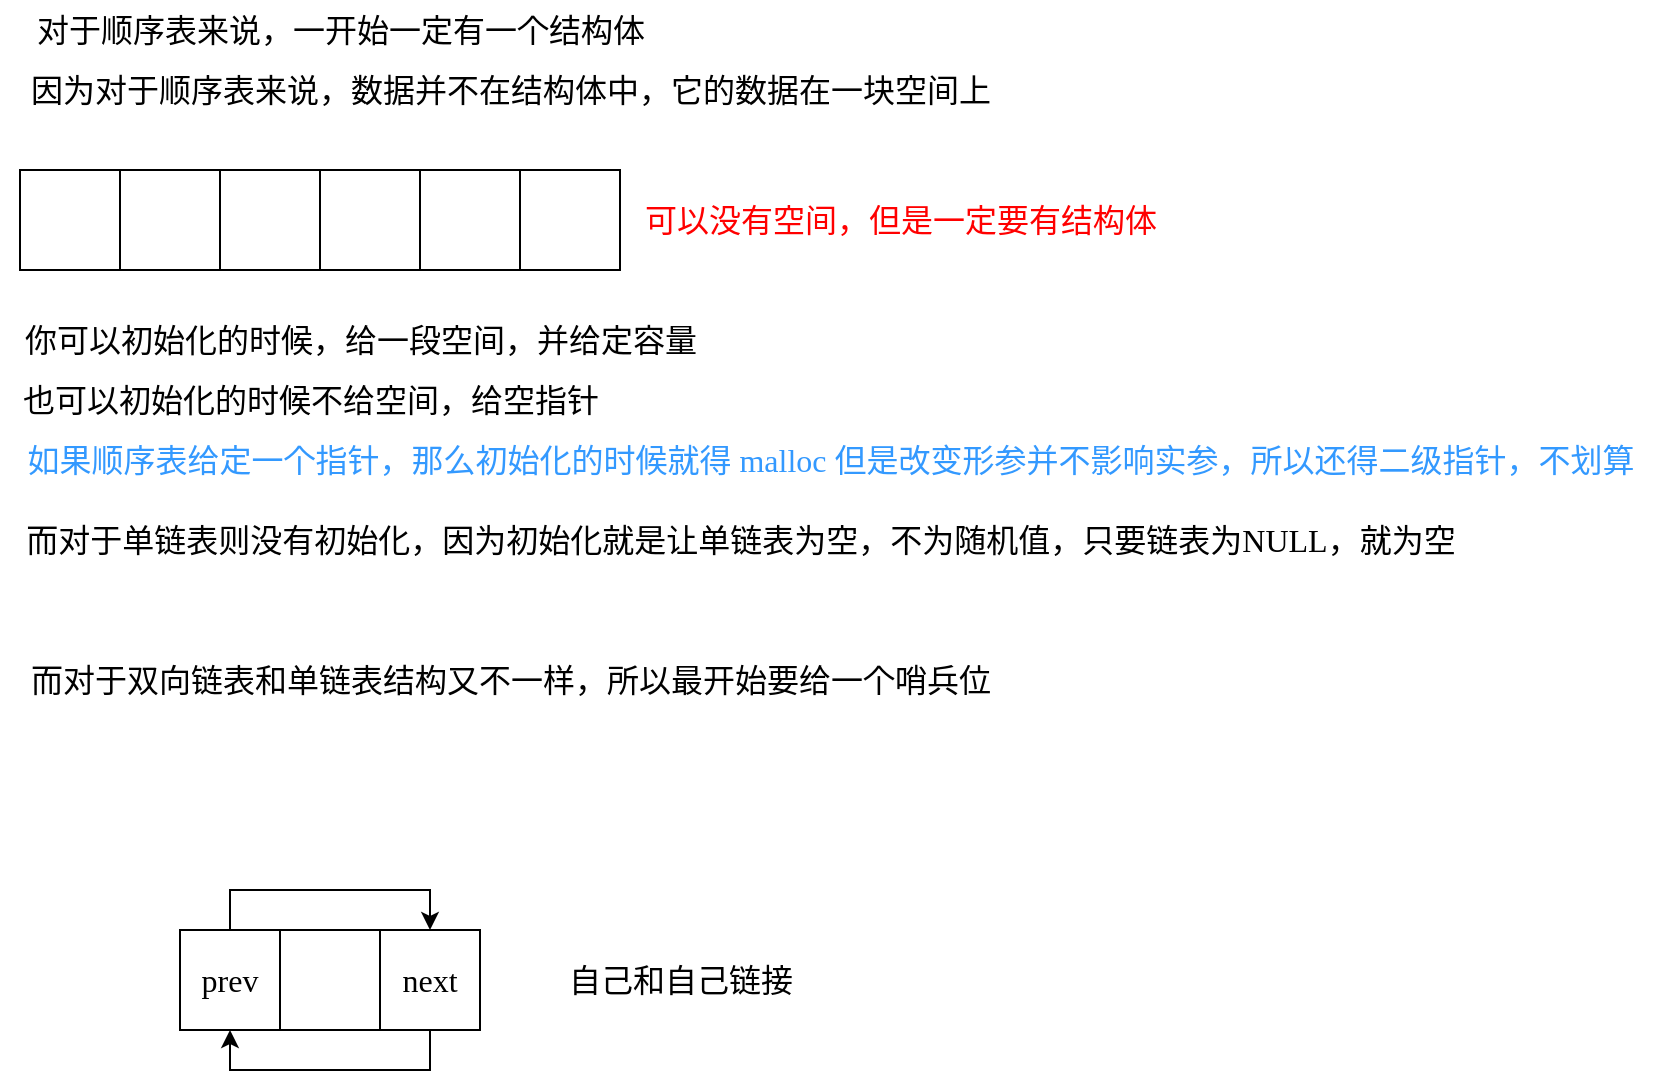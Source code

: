<mxfile version="20.2.3" type="device"><diagram id="CftwuN0NwIHHkl4SgOLR" name="第 1 页"><mxGraphModel dx="1038" dy="649" grid="1" gridSize="10" guides="1" tooltips="1" connect="1" arrows="1" fold="1" page="1" pageScale="1" pageWidth="2000" pageHeight="5000" math="0" shadow="0"><root><mxCell id="0"/><mxCell id="1" parent="0"/><mxCell id="Lp4RntxHhrxFmShp-qTS-1" value="&lt;font style=&quot;font-size: 16px;&quot; face=&quot;Comic Sans MS&quot;&gt;对于顺序表来说，一开始一定有一个结构体&lt;/font&gt;" style="text;html=1;align=center;verticalAlign=middle;resizable=0;points=[];autosize=1;strokeColor=none;fillColor=none;" vertex="1" parent="1"><mxGeometry x="95" y="75" width="330" height="30" as="geometry"/></mxCell><mxCell id="Lp4RntxHhrxFmShp-qTS-2" value="因为对于顺序表来说，数据并不在结构体中，它的数据在一块空间上" style="text;html=1;align=center;verticalAlign=middle;resizable=0;points=[];autosize=1;strokeColor=none;fillColor=none;fontSize=16;fontFamily=Comic Sans MS;" vertex="1" parent="1"><mxGeometry x="95" y="105" width="500" height="30" as="geometry"/></mxCell><mxCell id="Lp4RntxHhrxFmShp-qTS-3" value="" style="whiteSpace=wrap;html=1;aspect=fixed;fontFamily=Comic Sans MS;fontSize=16;" vertex="1" parent="1"><mxGeometry x="100" y="160" width="50" height="50" as="geometry"/></mxCell><mxCell id="Lp4RntxHhrxFmShp-qTS-4" value="" style="whiteSpace=wrap;html=1;aspect=fixed;fontFamily=Comic Sans MS;fontSize=16;" vertex="1" parent="1"><mxGeometry x="150" y="160" width="50" height="50" as="geometry"/></mxCell><mxCell id="Lp4RntxHhrxFmShp-qTS-5" value="" style="whiteSpace=wrap;html=1;aspect=fixed;fontFamily=Comic Sans MS;fontSize=16;" vertex="1" parent="1"><mxGeometry x="200" y="160" width="50" height="50" as="geometry"/></mxCell><mxCell id="Lp4RntxHhrxFmShp-qTS-6" value="" style="whiteSpace=wrap;html=1;aspect=fixed;fontFamily=Comic Sans MS;fontSize=16;" vertex="1" parent="1"><mxGeometry x="250" y="160" width="50" height="50" as="geometry"/></mxCell><mxCell id="Lp4RntxHhrxFmShp-qTS-7" value="" style="whiteSpace=wrap;html=1;aspect=fixed;fontFamily=Comic Sans MS;fontSize=16;" vertex="1" parent="1"><mxGeometry x="300" y="160" width="50" height="50" as="geometry"/></mxCell><mxCell id="Lp4RntxHhrxFmShp-qTS-8" value="" style="whiteSpace=wrap;html=1;aspect=fixed;fontFamily=Comic Sans MS;fontSize=16;" vertex="1" parent="1"><mxGeometry x="350" y="160" width="50" height="50" as="geometry"/></mxCell><mxCell id="Lp4RntxHhrxFmShp-qTS-9" value="你可以初始化的时候，给一段空间，并给定容量" style="text;html=1;align=center;verticalAlign=middle;resizable=0;points=[];autosize=1;strokeColor=none;fillColor=none;fontSize=16;fontFamily=Comic Sans MS;" vertex="1" parent="1"><mxGeometry x="90" y="230" width="360" height="30" as="geometry"/></mxCell><mxCell id="Lp4RntxHhrxFmShp-qTS-10" value="也可以初始化的时候不给空间，给空指针" style="text;html=1;align=center;verticalAlign=middle;resizable=0;points=[];autosize=1;strokeColor=none;fillColor=none;fontSize=16;fontFamily=Comic Sans MS;" vertex="1" parent="1"><mxGeometry x="90" y="260" width="310" height="30" as="geometry"/></mxCell><mxCell id="Lp4RntxHhrxFmShp-qTS-11" value="&lt;font color=&quot;#ff0000&quot;&gt;可以没有空间，但是一定要有结构体&lt;/font&gt;" style="text;html=1;align=center;verticalAlign=middle;resizable=0;points=[];autosize=1;strokeColor=none;fillColor=none;fontSize=16;fontFamily=Comic Sans MS;" vertex="1" parent="1"><mxGeometry x="400" y="170" width="280" height="30" as="geometry"/></mxCell><mxCell id="Lp4RntxHhrxFmShp-qTS-12" value="&lt;font color=&quot;#3399ff&quot;&gt;如果顺序表给定一个指针，那么初始化的时候就得 malloc 但是改变形参并不影响实参，所以还得二级指针，不划算&lt;/font&gt;" style="text;html=1;align=center;verticalAlign=middle;resizable=0;points=[];autosize=1;strokeColor=none;fillColor=none;fontSize=16;fontFamily=Comic Sans MS;fontColor=#FF0000;" vertex="1" parent="1"><mxGeometry x="90" y="290" width="830" height="30" as="geometry"/></mxCell><mxCell id="Lp4RntxHhrxFmShp-qTS-13" value="&lt;font color=&quot;#000000&quot;&gt;而对于单链表则没有初始化，因为初始化就是让单链表为空，不为随机值，只要链表为NULL，就为空&lt;/font&gt;" style="text;html=1;align=center;verticalAlign=middle;resizable=0;points=[];autosize=1;strokeColor=none;fillColor=none;fontSize=16;fontFamily=Comic Sans MS;fontColor=#3399FF;" vertex="1" parent="1"><mxGeometry x="90" y="330" width="740" height="30" as="geometry"/></mxCell><mxCell id="Lp4RntxHhrxFmShp-qTS-14" value="而对于双向链表和单链表结构又不一样，所以最开始要给一个哨兵位" style="text;html=1;align=center;verticalAlign=middle;resizable=0;points=[];autosize=1;strokeColor=none;fillColor=none;fontSize=16;fontFamily=Comic Sans MS;fontColor=#000000;" vertex="1" parent="1"><mxGeometry x="95" y="400" width="500" height="30" as="geometry"/></mxCell><mxCell id="Lp4RntxHhrxFmShp-qTS-20" style="edgeStyle=orthogonalEdgeStyle;rounded=0;orthogonalLoop=1;jettySize=auto;html=1;entryX=0.5;entryY=0;entryDx=0;entryDy=0;fontFamily=Comic Sans MS;fontSize=16;fontColor=#000000;" edge="1" parent="1" source="Lp4RntxHhrxFmShp-qTS-15" target="Lp4RntxHhrxFmShp-qTS-17"><mxGeometry relative="1" as="geometry"><Array as="points"><mxPoint x="205" y="520"/><mxPoint x="305" y="520"/></Array></mxGeometry></mxCell><mxCell id="Lp4RntxHhrxFmShp-qTS-15" value="prev" style="whiteSpace=wrap;html=1;aspect=fixed;fontFamily=Comic Sans MS;fontSize=16;fontColor=#000000;" vertex="1" parent="1"><mxGeometry x="180" y="540" width="50" height="50" as="geometry"/></mxCell><mxCell id="Lp4RntxHhrxFmShp-qTS-16" value="" style="whiteSpace=wrap;html=1;aspect=fixed;fontFamily=Comic Sans MS;fontSize=16;fontColor=#000000;" vertex="1" parent="1"><mxGeometry x="230" y="540" width="50" height="50" as="geometry"/></mxCell><mxCell id="Lp4RntxHhrxFmShp-qTS-19" style="edgeStyle=orthogonalEdgeStyle;rounded=0;orthogonalLoop=1;jettySize=auto;html=1;entryX=0.5;entryY=1;entryDx=0;entryDy=0;fontFamily=Comic Sans MS;fontSize=16;fontColor=#000000;" edge="1" parent="1" source="Lp4RntxHhrxFmShp-qTS-17" target="Lp4RntxHhrxFmShp-qTS-15"><mxGeometry relative="1" as="geometry"><Array as="points"><mxPoint x="305" y="610"/><mxPoint x="205" y="610"/></Array></mxGeometry></mxCell><mxCell id="Lp4RntxHhrxFmShp-qTS-17" value="next" style="whiteSpace=wrap;html=1;aspect=fixed;fontFamily=Comic Sans MS;fontSize=16;fontColor=#000000;" vertex="1" parent="1"><mxGeometry x="280" y="540" width="50" height="50" as="geometry"/></mxCell><mxCell id="Lp4RntxHhrxFmShp-qTS-18" value="自己和自己链接" style="text;html=1;align=center;verticalAlign=middle;resizable=0;points=[];autosize=1;strokeColor=none;fillColor=none;fontSize=16;fontFamily=Comic Sans MS;fontColor=#000000;" vertex="1" parent="1"><mxGeometry x="360" y="550" width="140" height="30" as="geometry"/></mxCell></root></mxGraphModel></diagram></mxfile>